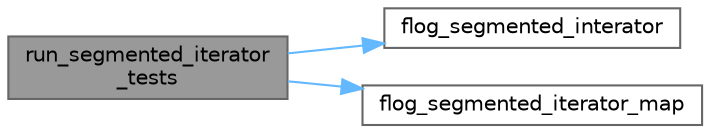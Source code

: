digraph "run_segmented_iterator_tests"
{
 // LATEX_PDF_SIZE
  bgcolor="transparent";
  edge [fontname=Helvetica,fontsize=10,labelfontname=Helvetica,labelfontsize=10];
  node [fontname=Helvetica,fontsize=10,shape=box,height=0.2,width=0.4];
  rankdir="LR";
  Node1 [id="Node000001",label="run_segmented_iterator\l_tests",height=0.2,width=0.4,color="gray40", fillcolor="grey60", style="filled", fontcolor="black",tooltip=" "];
  Node1 -> Node2 [id="edge1_Node000001_Node000002",color="steelblue1",style="solid",tooltip=" "];
  Node2 [id="Node000002",label="flog_segmented_interator",height=0.2,width=0.4,color="grey40", fillcolor="white", style="filled",URL="$test__enumerable__thread__specific_8cpp.html#a97b7601fb2895f0a4d17a09d340f5006",tooltip=" "];
  Node1 -> Node3 [id="edge2_Node000001_Node000003",color="steelblue1",style="solid",tooltip=" "];
  Node3 [id="Node000003",label="flog_segmented_iterator_map",height=0.2,width=0.4,color="grey40", fillcolor="white", style="filled",URL="$test__enumerable__thread__specific_8cpp.html#acc65eb04f5e1ab6dfabec22b681fafad",tooltip=" "];
}

